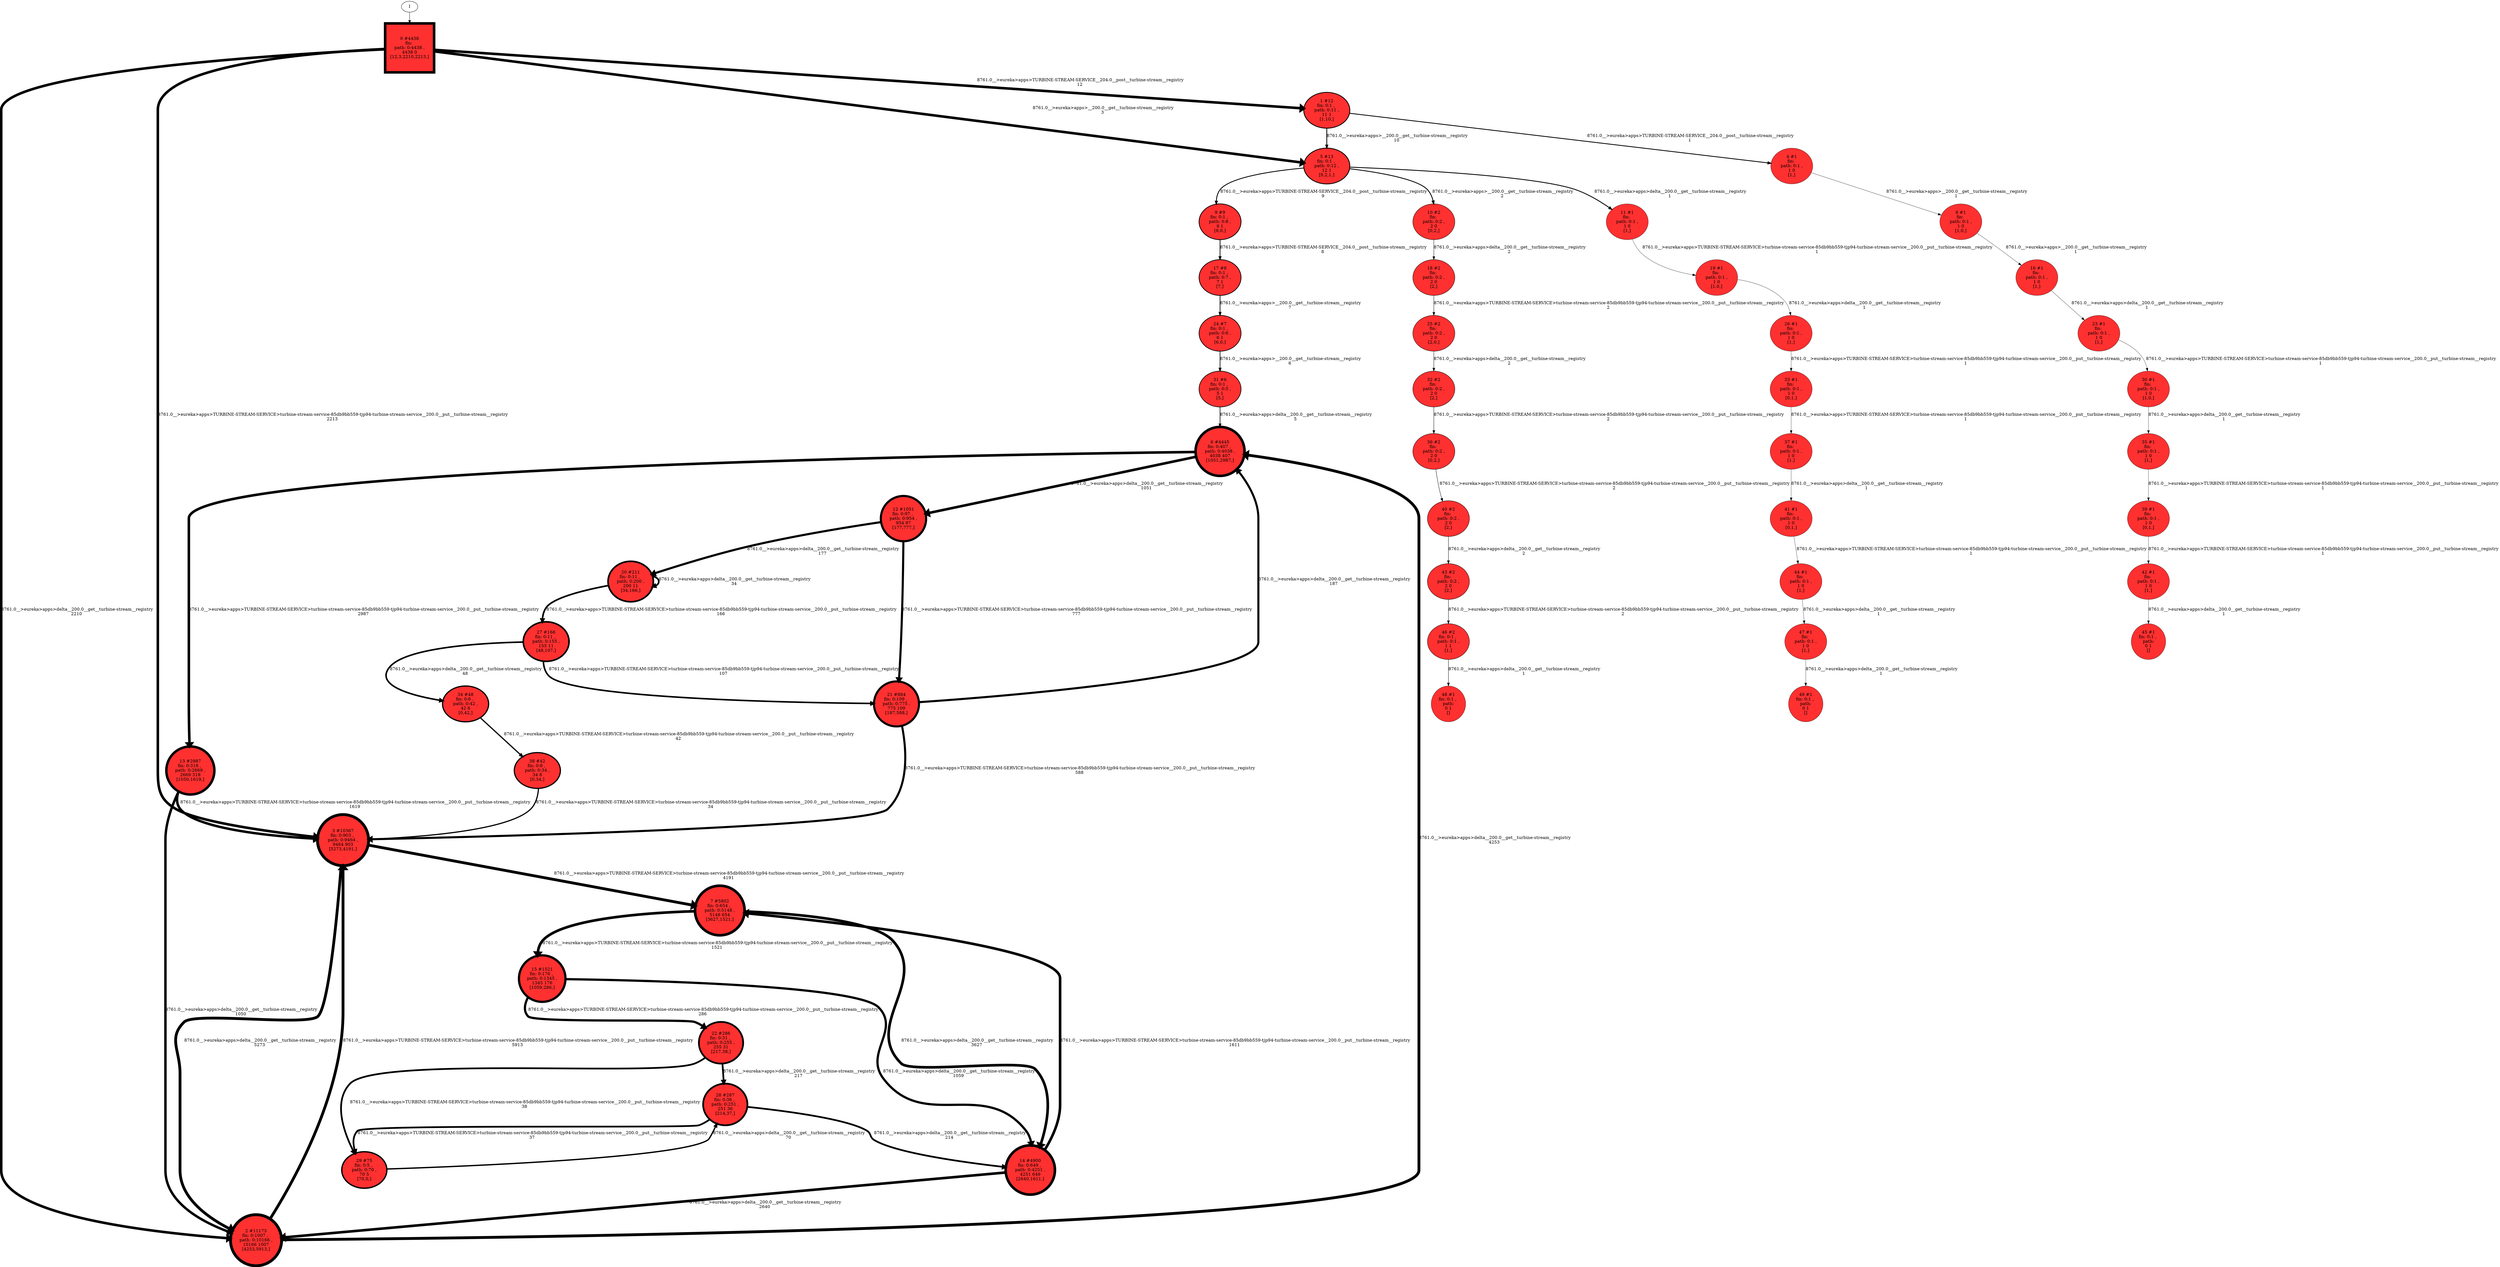 // produced with flexfringe // 
digraph DFA {
	0 [label="root" shape=box];
		I -> 0;
	0 [ label="0 #4438
fin: 
 path: 0:4438 , 
4438 0
[12,3,2210,2213,]" , style=filled, fillcolor="firebrick1", width=2.24052, height=2.24052, penwidth=8.39818];
		0 -> 1 [label="8761.0__>eureka>apps>TURBINE-STREAM-SERVICE__204.0__post__turbine-stream__registry
12 " , penwidth=8.39818 ];
		0 -> 5 [label="8761.0__>eureka>apps>__200.0__get__turbine-stream__registry
3 " , penwidth=8.39818 ];
		0 -> 2 [label="8761.0__>eureka>apps>delta__200.0__get__turbine-stream__registry
2210 " , penwidth=8.39818 ];
		0 -> 3 [label="8761.0__>eureka>apps>TURBINE-STREAM-SERVICE>turbine-stream-service-85db9bb559-tjp94-turbine-stream-service__200.0__put__turbine-stream__registry
2213 " , penwidth=8.39818 ];
	1 [ label="1 #12
fin: 0:1 , 
 path: 0:11 , 
11 1
[1,10,]" , style=filled, fillcolor="firebrick1", width=1.27115, height=1.27115, penwidth=2.56495];
		1 -> 4 [label="8761.0__>eureka>apps>TURBINE-STREAM-SERVICE__204.0__post__turbine-stream__registry
1 " , penwidth=2.56495 ];
		1 -> 5 [label="8761.0__>eureka>apps>__200.0__get__turbine-stream__registry
10 " , penwidth=2.56495 ];
	2 [ label="2 #11173
fin: 0:1007 , 
 path: 0:10166 , 
10166 1007
[4253,5913,]" , style=filled, fillcolor="firebrick1", width=2.33421, height=2.33421, penwidth=9.32134];
		2 -> 6 [label="8761.0__>eureka>apps>delta__200.0__get__turbine-stream__registry
4253 " , penwidth=9.32134 ];
		2 -> 3 [label="8761.0__>eureka>apps>TURBINE-STREAM-SERVICE>turbine-stream-service-85db9bb559-tjp94-turbine-stream-service__200.0__put__turbine-stream__registry
5913 " , penwidth=9.32134 ];
	3 [ label="3 #10367
fin: 0:903 , 
 path: 0:9464 , 
9464 903
[5273,4191,]" , style=filled, fillcolor="firebrick1", width=2.32693, height=2.32693, penwidth=9.24648];
		3 -> 2 [label="8761.0__>eureka>apps>delta__200.0__get__turbine-stream__registry
5273 " , penwidth=9.24648 ];
		3 -> 7 [label="8761.0__>eureka>apps>TURBINE-STREAM-SERVICE>turbine-stream-service-85db9bb559-tjp94-turbine-stream-service__200.0__put__turbine-stream__registry
4191 " , penwidth=9.24648 ];
	4 [ label="4 #1
fin: 
 path: 0:1 , 
1 0
[1,]" , style=filled, fillcolor="firebrick1", width=0.526589, height=0.526589, penwidth=0.693147];
		4 -> 8 [label="8761.0__>eureka>apps>__200.0__get__turbine-stream__registry
1 " , penwidth=0.693147 ];
	5 [ label="5 #13
fin: 0:1 , 
 path: 0:12 , 
12 1
[9,2,1,]" , style=filled, fillcolor="firebrick1", width=1.29172, height=1.29172, penwidth=2.63906];
		5 -> 9 [label="8761.0__>eureka>apps>TURBINE-STREAM-SERVICE__204.0__post__turbine-stream__registry
9 " , penwidth=2.63906 ];
		5 -> 10 [label="8761.0__>eureka>apps>__200.0__get__turbine-stream__registry
2 " , penwidth=2.63906 ];
		5 -> 11 [label="8761.0__>eureka>apps>delta__200.0__get__turbine-stream__registry
1 " , penwidth=2.63906 ];
	11 [ label="11 #1
fin: 
 path: 0:1 , 
1 0
[1,]" , style=filled, fillcolor="firebrick1", width=0.526589, height=0.526589, penwidth=0.693147];
		11 -> 19 [label="8761.0__>eureka>apps>TURBINE-STREAM-SERVICE>turbine-stream-service-85db9bb559-tjp94-turbine-stream-service__200.0__put__turbine-stream__registry
1 " , penwidth=0.693147 ];
	6 [ label="6 #4445
fin: 0:407 , 
 path: 0:4038 , 
4038 407
[1051,2987,]" , style=filled, fillcolor="firebrick1", width=2.24068, height=2.24068, penwidth=8.39976];
		6 -> 12 [label="8761.0__>eureka>apps>delta__200.0__get__turbine-stream__registry
1051 " , penwidth=8.39976 ];
		6 -> 13 [label="8761.0__>eureka>apps>TURBINE-STREAM-SERVICE>turbine-stream-service-85db9bb559-tjp94-turbine-stream-service__200.0__put__turbine-stream__registry
2987 " , penwidth=8.39976 ];
	7 [ label="7 #5802
fin: 0:654 , 
 path: 0:5148 , 
5148 654
[3627,1521,]" , style=filled, fillcolor="firebrick1", width=2.26863, height=2.26863, penwidth=8.66613];
		7 -> 14 [label="8761.0__>eureka>apps>delta__200.0__get__turbine-stream__registry
3627 " , penwidth=8.66613 ];
		7 -> 15 [label="8761.0__>eureka>apps>TURBINE-STREAM-SERVICE>turbine-stream-service-85db9bb559-tjp94-turbine-stream-service__200.0__put__turbine-stream__registry
1521 " , penwidth=8.66613 ];
	8 [ label="8 #1
fin: 
 path: 0:1 , 
1 0
[1,0,]" , style=filled, fillcolor="firebrick1", width=0.526589, height=0.526589, penwidth=0.693147];
		8 -> 16 [label="8761.0__>eureka>apps>__200.0__get__turbine-stream__registry
1 " , penwidth=0.693147 ];
	9 [ label="9 #9
fin: 0:1 , 
 path: 0:8 , 
8 1
[8,0,]" , style=filled, fillcolor="firebrick1", width=1.19471, height=1.19471, penwidth=2.30259];
		9 -> 17 [label="8761.0__>eureka>apps>TURBINE-STREAM-SERVICE__204.0__post__turbine-stream__registry
8 " , penwidth=2.30259 ];
	10 [ label="10 #2
fin: 
 path: 0:2 , 
2 0
[0,2,]" , style=filled, fillcolor="firebrick1", width=0.741276, height=0.741276, penwidth=1.09861];
		10 -> 18 [label="8761.0__>eureka>apps>delta__200.0__get__turbine-stream__registry
2 " , penwidth=1.09861 ];
	19 [ label="19 #1
fin: 
 path: 0:1 , 
1 0
[1,0,]" , style=filled, fillcolor="firebrick1", width=0.526589, height=0.526589, penwidth=0.693147];
		19 -> 26 [label="8761.0__>eureka>apps>delta__200.0__get__turbine-stream__registry
1 " , penwidth=0.693147 ];
	12 [ label="12 #1051
fin: 0:97 , 
 path: 0:954 , 
954 97
[177,777,]" , style=filled, fillcolor="firebrick1", width=2.07423, height=2.07423, penwidth=6.95845];
		12 -> 20 [label="8761.0__>eureka>apps>delta__200.0__get__turbine-stream__registry
177 " , penwidth=6.95845 ];
		12 -> 21 [label="8761.0__>eureka>apps>TURBINE-STREAM-SERVICE>turbine-stream-service-85db9bb559-tjp94-turbine-stream-service__200.0__put__turbine-stream__registry
777 " , penwidth=6.95845 ];
	13 [ label="13 #2987
fin: 0:318 , 
 path: 0:2669 , 
2669 318
[1050,1619,]" , style=filled, fillcolor="firebrick1", width=2.19749, height=2.19749, penwidth=8.00236];
		13 -> 2 [label="8761.0__>eureka>apps>delta__200.0__get__turbine-stream__registry
1050 " , penwidth=8.00236 ];
		13 -> 3 [label="8761.0__>eureka>apps>TURBINE-STREAM-SERVICE>turbine-stream-service-85db9bb559-tjp94-turbine-stream-service__200.0__put__turbine-stream__registry
1619 " , penwidth=8.00236 ];
	14 [ label="14 #4900
fin: 0:649 , 
 path: 0:4251 , 
4251 649
[2640,1611,]" , style=filled, fillcolor="firebrick1", width=2.251, height=2.251, penwidth=8.49719];
		14 -> 2 [label="8761.0__>eureka>apps>delta__200.0__get__turbine-stream__registry
2640 " , penwidth=8.49719 ];
		14 -> 7 [label="8761.0__>eureka>apps>TURBINE-STREAM-SERVICE>turbine-stream-service-85db9bb559-tjp94-turbine-stream-service__200.0__put__turbine-stream__registry
1611 " , penwidth=8.49719 ];
	15 [ label="15 #1521
fin: 0:176 , 
 path: 0:1345 , 
1345 176
[1059,286,]" , style=filled, fillcolor="firebrick1", width=2.1196, height=2.1196, penwidth=7.32778];
		15 -> 14 [label="8761.0__>eureka>apps>delta__200.0__get__turbine-stream__registry
1059 " , penwidth=7.32778 ];
		15 -> 22 [label="8761.0__>eureka>apps>TURBINE-STREAM-SERVICE>turbine-stream-service-85db9bb559-tjp94-turbine-stream-service__200.0__put__turbine-stream__registry
286 " , penwidth=7.32778 ];
	16 [ label="16 #1
fin: 
 path: 0:1 , 
1 0
[1,]" , style=filled, fillcolor="firebrick1", width=0.526589, height=0.526589, penwidth=0.693147];
		16 -> 23 [label="8761.0__>eureka>apps>delta__200.0__get__turbine-stream__registry
1 " , penwidth=0.693147 ];
	17 [ label="17 #8
fin: 0:1 , 
 path: 0:7 , 
7 1
[7,]" , style=filled, fillcolor="firebrick1", width=1.16228, height=1.16228, penwidth=2.19722];
		17 -> 24 [label="8761.0__>eureka>apps>__200.0__get__turbine-stream__registry
7 " , penwidth=2.19722 ];
	18 [ label="18 #2
fin: 
 path: 0:2 , 
2 0
[2,]" , style=filled, fillcolor="firebrick1", width=0.741276, height=0.741276, penwidth=1.09861];
		18 -> 25 [label="8761.0__>eureka>apps>TURBINE-STREAM-SERVICE>turbine-stream-service-85db9bb559-tjp94-turbine-stream-service__200.0__put__turbine-stream__registry
2 " , penwidth=1.09861 ];
	26 [ label="26 #1
fin: 
 path: 0:1 , 
1 0
[1,]" , style=filled, fillcolor="firebrick1", width=0.526589, height=0.526589, penwidth=0.693147];
		26 -> 33 [label="8761.0__>eureka>apps>TURBINE-STREAM-SERVICE>turbine-stream-service-85db9bb559-tjp94-turbine-stream-service__200.0__put__turbine-stream__registry
1 " , penwidth=0.693147 ];
	20 [ label="20 #211
fin: 0:11 , 
 path: 0:200 , 
200 11
[34,166,]" , style=filled, fillcolor="firebrick1", width=1.84949, height=1.84949, penwidth=5.35659];
		20 -> 20 [label="8761.0__>eureka>apps>delta__200.0__get__turbine-stream__registry
34 " , penwidth=5.35659 ];
		20 -> 27 [label="8761.0__>eureka>apps>TURBINE-STREAM-SERVICE>turbine-stream-service-85db9bb559-tjp94-turbine-stream-service__200.0__put__turbine-stream__registry
166 " , penwidth=5.35659 ];
	21 [ label="21 #884
fin: 0:109 , 
 path: 0:775 , 
775 109
[187,588,]" , style=filled, fillcolor="firebrick1", width=2.05227, height=2.05227, penwidth=6.78559];
		21 -> 6 [label="8761.0__>eureka>apps>delta__200.0__get__turbine-stream__registry
187 " , penwidth=6.78559 ];
		21 -> 3 [label="8761.0__>eureka>apps>TURBINE-STREAM-SERVICE>turbine-stream-service-85db9bb559-tjp94-turbine-stream-service__200.0__put__turbine-stream__registry
588 " , penwidth=6.78559 ];
	22 [ label="22 #286
fin: 0:31 , 
 path: 0:255 , 
255 31
[217,38,]" , style=filled, fillcolor="firebrick1", width=1.89604, height=1.89604, penwidth=5.65948];
		22 -> 28 [label="8761.0__>eureka>apps>delta__200.0__get__turbine-stream__registry
217 " , penwidth=5.65948 ];
		22 -> 29 [label="8761.0__>eureka>apps>TURBINE-STREAM-SERVICE>turbine-stream-service-85db9bb559-tjp94-turbine-stream-service__200.0__put__turbine-stream__registry
38 " , penwidth=5.65948 ];
	23 [ label="23 #1
fin: 
 path: 0:1 , 
1 0
[1,]" , style=filled, fillcolor="firebrick1", width=0.526589, height=0.526589, penwidth=0.693147];
		23 -> 30 [label="8761.0__>eureka>apps>TURBINE-STREAM-SERVICE>turbine-stream-service-85db9bb559-tjp94-turbine-stream-service__200.0__put__turbine-stream__registry
1 " , penwidth=0.693147 ];
	24 [ label="24 #7
fin: 0:1 , 
 path: 0:6 , 
6 1
[6,0,]" , style=filled, fillcolor="firebrick1", width=1.12475, height=1.12475, penwidth=2.07944];
		24 -> 31 [label="8761.0__>eureka>apps>__200.0__get__turbine-stream__registry
6 " , penwidth=2.07944 ];
	25 [ label="25 #2
fin: 
 path: 0:2 , 
2 0
[2,0,]" , style=filled, fillcolor="firebrick1", width=0.741276, height=0.741276, penwidth=1.09861];
		25 -> 32 [label="8761.0__>eureka>apps>delta__200.0__get__turbine-stream__registry
2 " , penwidth=1.09861 ];
	33 [ label="33 #1
fin: 
 path: 0:1 , 
1 0
[0,1,]" , style=filled, fillcolor="firebrick1", width=0.526589, height=0.526589, penwidth=0.693147];
		33 -> 37 [label="8761.0__>eureka>apps>TURBINE-STREAM-SERVICE>turbine-stream-service-85db9bb559-tjp94-turbine-stream-service__200.0__put__turbine-stream__registry
1 " , penwidth=0.693147 ];
	27 [ label="27 #166
fin: 0:11 , 
 path: 0:155 , 
155 11
[48,107,]" , style=filled, fillcolor="firebrick1", width=1.81123, height=1.81123, penwidth=5.11799];
		27 -> 34 [label="8761.0__>eureka>apps>delta__200.0__get__turbine-stream__registry
48 " , penwidth=5.11799 ];
		27 -> 21 [label="8761.0__>eureka>apps>TURBINE-STREAM-SERVICE>turbine-stream-service-85db9bb559-tjp94-turbine-stream-service__200.0__put__turbine-stream__registry
107 " , penwidth=5.11799 ];
	28 [ label="28 #287
fin: 0:36 , 
 path: 0:251 , 
251 36
[214,37,]" , style=filled, fillcolor="firebrick1", width=1.89656, height=1.89656, penwidth=5.66296];
		28 -> 14 [label="8761.0__>eureka>apps>delta__200.0__get__turbine-stream__registry
214 " , penwidth=5.66296 ];
		28 -> 29 [label="8761.0__>eureka>apps>TURBINE-STREAM-SERVICE>turbine-stream-service-85db9bb559-tjp94-turbine-stream-service__200.0__put__turbine-stream__registry
37 " , penwidth=5.66296 ];
	29 [ label="29 #75
fin: 0:5 , 
 path: 0:70 , 
70 5
[70,0,]" , style=filled, fillcolor="firebrick1", width=1.67349, height=1.67349, penwidth=4.33073];
		29 -> 28 [label="8761.0__>eureka>apps>delta__200.0__get__turbine-stream__registry
70 " , penwidth=4.33073 ];
	30 [ label="30 #1
fin: 
 path: 0:1 , 
1 0
[1,0,]" , style=filled, fillcolor="firebrick1", width=0.526589, height=0.526589, penwidth=0.693147];
		30 -> 35 [label="8761.0__>eureka>apps>delta__200.0__get__turbine-stream__registry
1 " , penwidth=0.693147 ];
	31 [ label="31 #6
fin: 0:1 , 
 path: 0:5 , 
5 1
[5,]" , style=filled, fillcolor="firebrick1", width=1.08042, height=1.08042, penwidth=1.94591];
		31 -> 6 [label="8761.0__>eureka>apps>delta__200.0__get__turbine-stream__registry
5 " , penwidth=1.94591 ];
	32 [ label="32 #2
fin: 
 path: 0:2 , 
2 0
[2,]" , style=filled, fillcolor="firebrick1", width=0.741276, height=0.741276, penwidth=1.09861];
		32 -> 36 [label="8761.0__>eureka>apps>TURBINE-STREAM-SERVICE>turbine-stream-service-85db9bb559-tjp94-turbine-stream-service__200.0__put__turbine-stream__registry
2 " , penwidth=1.09861 ];
	37 [ label="37 #1
fin: 
 path: 0:1 , 
1 0
[1,]" , style=filled, fillcolor="firebrick1", width=0.526589, height=0.526589, penwidth=0.693147];
		37 -> 41 [label="8761.0__>eureka>apps>delta__200.0__get__turbine-stream__registry
1 " , penwidth=0.693147 ];
	34 [ label="34 #48
fin: 0:6 , 
 path: 0:42 , 
42 6
[0,42,]" , style=filled, fillcolor="firebrick1", width=1.58756, height=1.58756, penwidth=3.89182];
		34 -> 38 [label="8761.0__>eureka>apps>TURBINE-STREAM-SERVICE>turbine-stream-service-85db9bb559-tjp94-turbine-stream-service__200.0__put__turbine-stream__registry
42 " , penwidth=3.89182 ];
	35 [ label="35 #1
fin: 
 path: 0:1 , 
1 0
[1,]" , style=filled, fillcolor="firebrick1", width=0.526589, height=0.526589, penwidth=0.693147];
		35 -> 39 [label="8761.0__>eureka>apps>TURBINE-STREAM-SERVICE>turbine-stream-service-85db9bb559-tjp94-turbine-stream-service__200.0__put__turbine-stream__registry
1 " , penwidth=0.693147 ];
	36 [ label="36 #2
fin: 
 path: 0:2 , 
2 0
[0,2,]" , style=filled, fillcolor="firebrick1", width=0.741276, height=0.741276, penwidth=1.09861];
		36 -> 40 [label="8761.0__>eureka>apps>TURBINE-STREAM-SERVICE>turbine-stream-service-85db9bb559-tjp94-turbine-stream-service__200.0__put__turbine-stream__registry
2 " , penwidth=1.09861 ];
	41 [ label="41 #1
fin: 
 path: 0:1 , 
1 0
[0,1,]" , style=filled, fillcolor="firebrick1", width=0.526589, height=0.526589, penwidth=0.693147];
		41 -> 44 [label="8761.0__>eureka>apps>TURBINE-STREAM-SERVICE>turbine-stream-service-85db9bb559-tjp94-turbine-stream-service__200.0__put__turbine-stream__registry
1 " , penwidth=0.693147 ];
	38 [ label="38 #42
fin: 0:8 , 
 path: 0:34 , 
34 8
[0,34,]" , style=filled, fillcolor="firebrick1", width=1.5605, height=1.5605, penwidth=3.7612];
		38 -> 3 [label="8761.0__>eureka>apps>TURBINE-STREAM-SERVICE>turbine-stream-service-85db9bb559-tjp94-turbine-stream-service__200.0__put__turbine-stream__registry
34 " , penwidth=3.7612 ];
	39 [ label="39 #1
fin: 
 path: 0:1 , 
1 0
[0,1,]" , style=filled, fillcolor="firebrick1", width=0.526589, height=0.526589, penwidth=0.693147];
		39 -> 42 [label="8761.0__>eureka>apps>TURBINE-STREAM-SERVICE>turbine-stream-service-85db9bb559-tjp94-turbine-stream-service__200.0__put__turbine-stream__registry
1 " , penwidth=0.693147 ];
	40 [ label="40 #2
fin: 
 path: 0:2 , 
2 0
[2,]" , style=filled, fillcolor="firebrick1", width=0.741276, height=0.741276, penwidth=1.09861];
		40 -> 43 [label="8761.0__>eureka>apps>delta__200.0__get__turbine-stream__registry
2 " , penwidth=1.09861 ];
	44 [ label="44 #1
fin: 
 path: 0:1 , 
1 0
[1,]" , style=filled, fillcolor="firebrick1", width=0.526589, height=0.526589, penwidth=0.693147];
		44 -> 47 [label="8761.0__>eureka>apps>delta__200.0__get__turbine-stream__registry
1 " , penwidth=0.693147 ];
	42 [ label="42 #1
fin: 
 path: 0:1 , 
1 0
[1,]" , style=filled, fillcolor="firebrick1", width=0.526589, height=0.526589, penwidth=0.693147];
		42 -> 45 [label="8761.0__>eureka>apps>delta__200.0__get__turbine-stream__registry
1 " , penwidth=0.693147 ];
	43 [ label="43 #2
fin: 
 path: 0:2 , 
2 0
[2,]" , style=filled, fillcolor="firebrick1", width=0.741276, height=0.741276, penwidth=1.09861];
		43 -> 46 [label="8761.0__>eureka>apps>TURBINE-STREAM-SERVICE>turbine-stream-service-85db9bb559-tjp94-turbine-stream-service__200.0__put__turbine-stream__registry
2 " , penwidth=1.09861 ];
	47 [ label="47 #1
fin: 
 path: 0:1 , 
1 0
[1,]" , style=filled, fillcolor="firebrick1", width=0.526589, height=0.526589, penwidth=0.693147];
		47 -> 49 [label="8761.0__>eureka>apps>delta__200.0__get__turbine-stream__registry
1 " , penwidth=0.693147 ];
	45 [ label="45 #1
fin: 0:1 , 
 path: 
0 1
[]" , style=filled, fillcolor="firebrick1", width=0.526589, height=0.526589, penwidth=0.693147];
	46 [ label="46 #2
fin: 0:1 , 
 path: 0:1 , 
1 1
[1,]" , style=filled, fillcolor="firebrick1", width=0.741276, height=0.741276, penwidth=1.09861];
		46 -> 48 [label="8761.0__>eureka>apps>delta__200.0__get__turbine-stream__registry
1 " , penwidth=1.09861 ];
	48 [ label="48 #1
fin: 0:1 , 
 path: 
0 1
[]" , style=filled, fillcolor="firebrick1", width=0.526589, height=0.526589, penwidth=0.693147];
	49 [ label="49 #1
fin: 0:1 , 
 path: 
0 1
[]" , style=filled, fillcolor="firebrick1", width=0.526589, height=0.526589, penwidth=0.693147];
}
